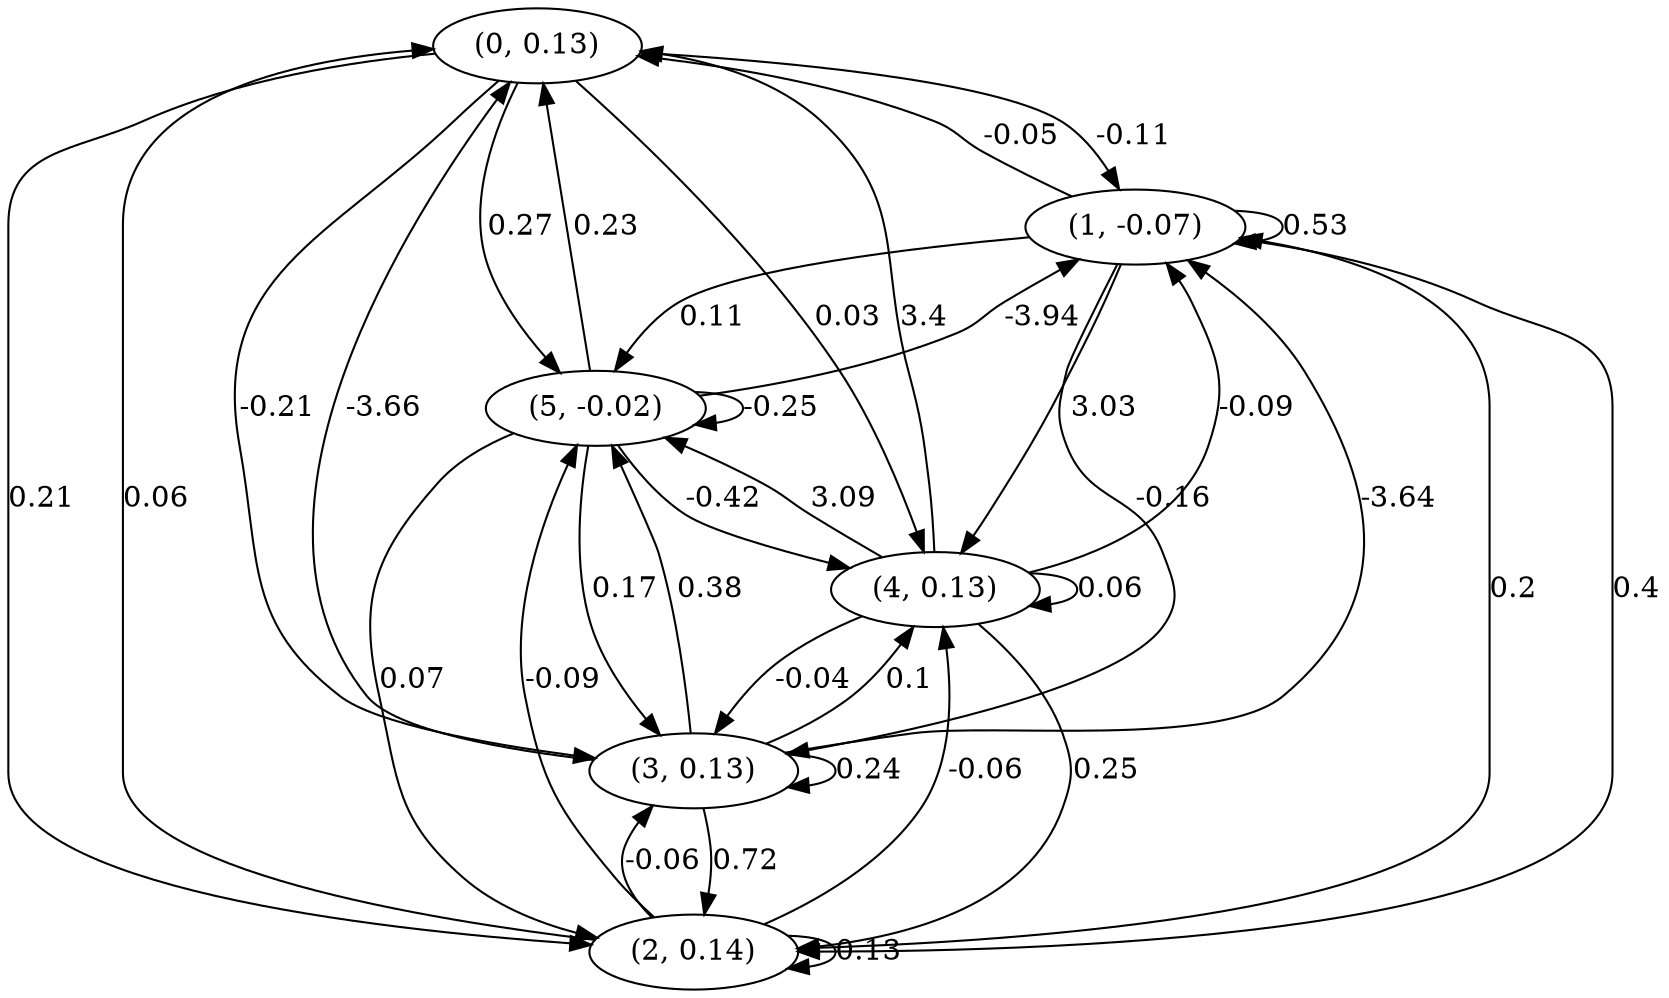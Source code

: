 digraph {
    0 [ label = "(0, 0.13)" ]
    1 [ label = "(1, -0.07)" ]
    2 [ label = "(2, 0.14)" ]
    3 [ label = "(3, 0.13)" ]
    4 [ label = "(4, 0.13)" ]
    5 [ label = "(5, -0.02)" ]
    1 -> 1 [ label = "0.53" ]
    2 -> 2 [ label = "0.13" ]
    3 -> 3 [ label = "0.24" ]
    4 -> 4 [ label = "0.06" ]
    5 -> 5 [ label = "-0.25" ]
    1 -> 0 [ label = "-0.05" ]
    2 -> 0 [ label = "0.06" ]
    3 -> 0 [ label = "-3.66" ]
    4 -> 0 [ label = "3.4" ]
    5 -> 0 [ label = "0.23" ]
    0 -> 1 [ label = "-0.11" ]
    2 -> 1 [ label = "0.2" ]
    3 -> 1 [ label = "-3.64" ]
    4 -> 1 [ label = "-0.09" ]
    5 -> 1 [ label = "-3.94" ]
    0 -> 2 [ label = "0.21" ]
    1 -> 2 [ label = "0.4" ]
    3 -> 2 [ label = "0.72" ]
    4 -> 2 [ label = "0.25" ]
    5 -> 2 [ label = "0.07" ]
    0 -> 3 [ label = "-0.21" ]
    1 -> 3 [ label = "-0.16" ]
    2 -> 3 [ label = "-0.06" ]
    4 -> 3 [ label = "-0.04" ]
    5 -> 3 [ label = "0.17" ]
    0 -> 4 [ label = "0.03" ]
    1 -> 4 [ label = "3.03" ]
    2 -> 4 [ label = "-0.06" ]
    3 -> 4 [ label = "0.1" ]
    5 -> 4 [ label = "-0.42" ]
    0 -> 5 [ label = "0.27" ]
    1 -> 5 [ label = "0.11" ]
    2 -> 5 [ label = "-0.09" ]
    3 -> 5 [ label = "0.38" ]
    4 -> 5 [ label = "3.09" ]
}

